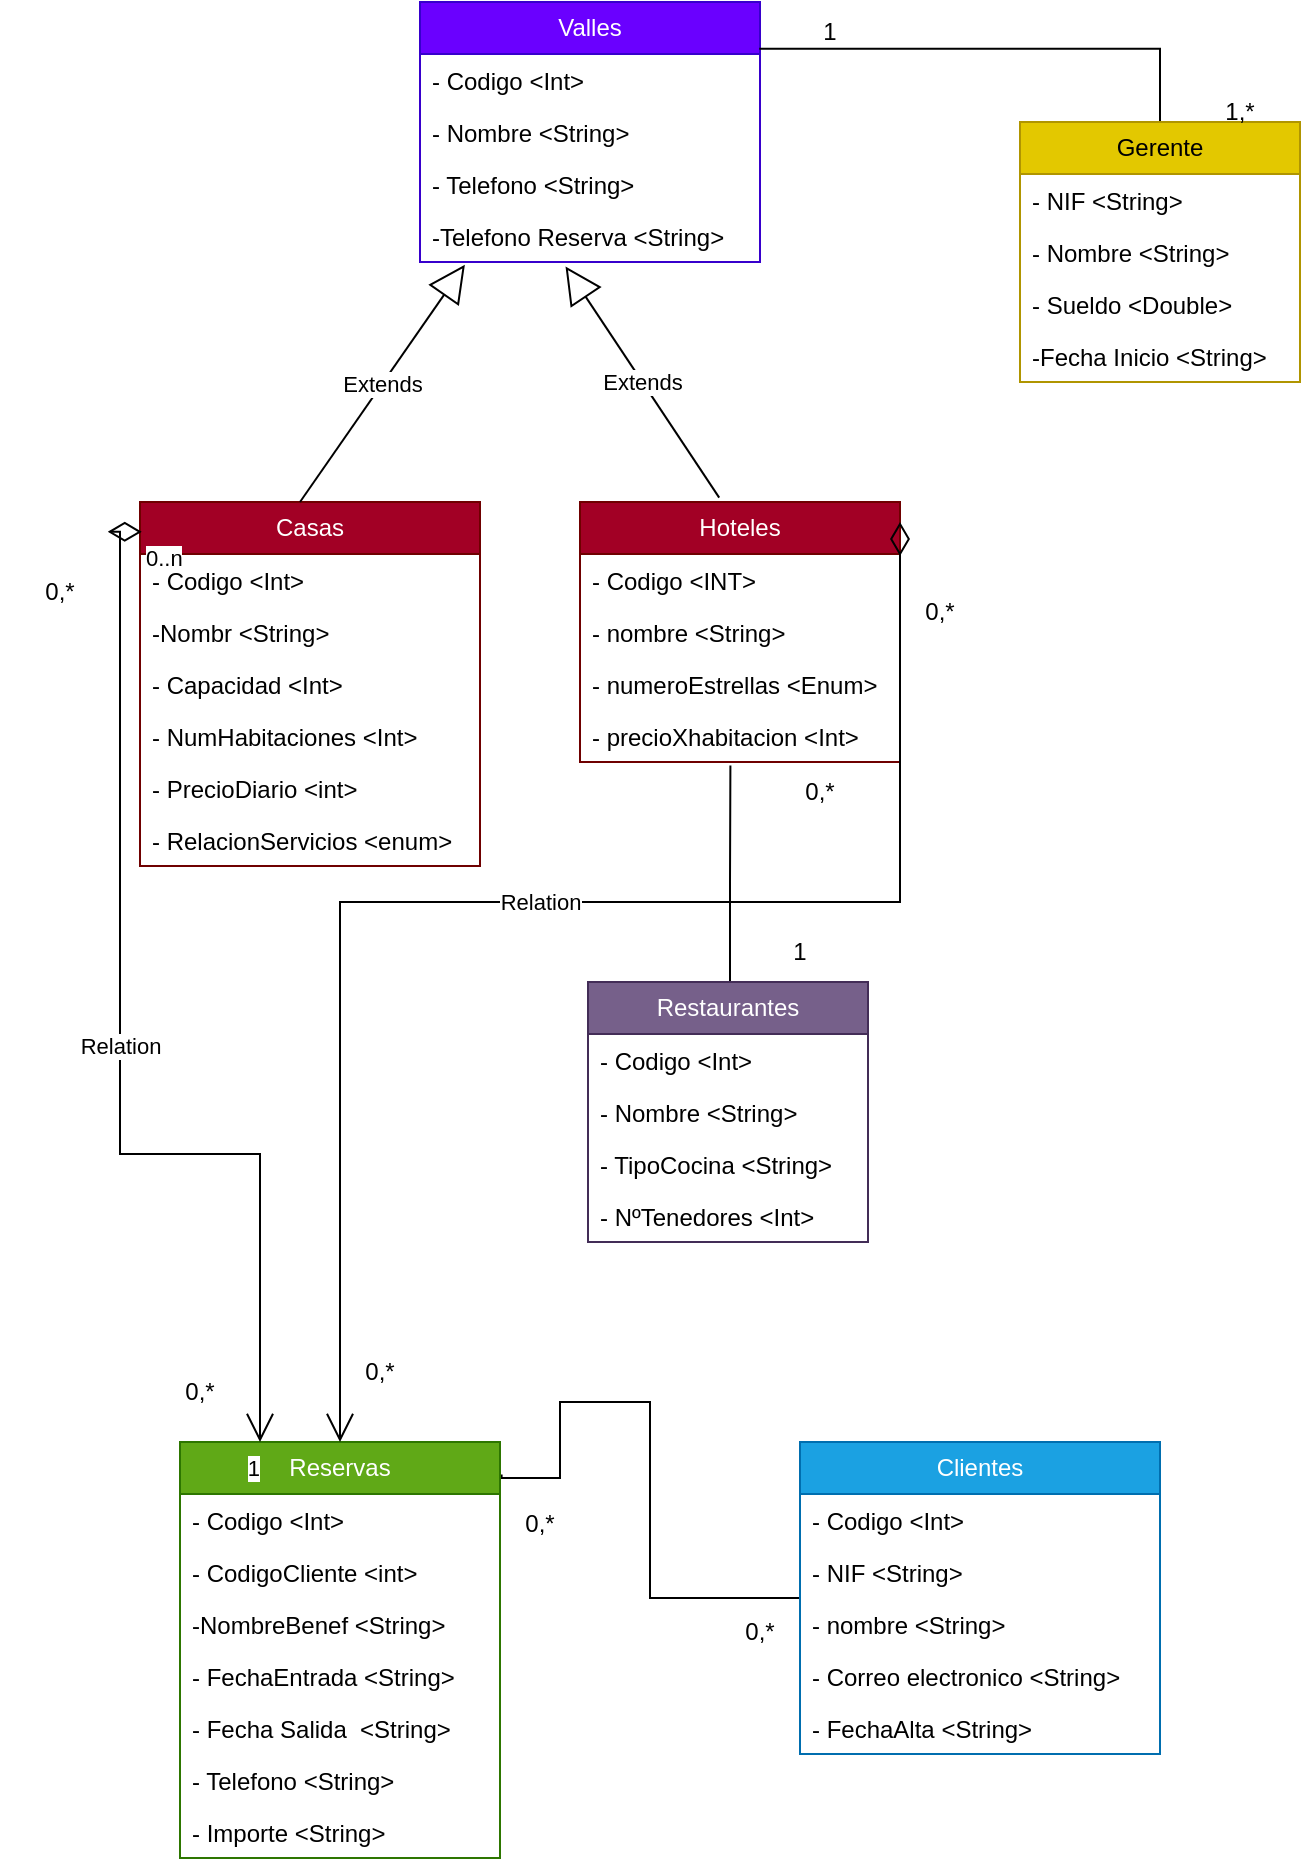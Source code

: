<mxfile version="21.3.2" type="device">
  <diagram name="Página-1" id="BU_xWf7H9QGFefoj0Kg7">
    <mxGraphModel dx="1026" dy="523" grid="1" gridSize="10" guides="1" tooltips="1" connect="1" arrows="1" fold="1" page="1" pageScale="1" pageWidth="827" pageHeight="1169" math="0" shadow="0">
      <root>
        <mxCell id="0" />
        <mxCell id="1" parent="0" />
        <mxCell id="qVpN7wM_KCosdOawsZ5U-1" value="Valles" style="swimlane;fontStyle=0;childLayout=stackLayout;horizontal=1;startSize=26;fillColor=#6a00ff;horizontalStack=0;resizeParent=1;resizeParentMax=0;resizeLast=0;collapsible=1;marginBottom=0;whiteSpace=wrap;html=1;fontColor=#ffffff;strokeColor=#3700CC;" vertex="1" parent="1">
          <mxGeometry x="330" y="110" width="170" height="130" as="geometry" />
        </mxCell>
        <mxCell id="qVpN7wM_KCosdOawsZ5U-2" value="- Codigo &amp;lt;Int&amp;gt;" style="text;strokeColor=none;fillColor=none;align=left;verticalAlign=top;spacingLeft=4;spacingRight=4;overflow=hidden;rotatable=0;points=[[0,0.5],[1,0.5]];portConstraint=eastwest;whiteSpace=wrap;html=1;" vertex="1" parent="qVpN7wM_KCosdOawsZ5U-1">
          <mxGeometry y="26" width="170" height="26" as="geometry" />
        </mxCell>
        <mxCell id="qVpN7wM_KCosdOawsZ5U-3" value="- Nombre &amp;lt;String&amp;gt;" style="text;strokeColor=none;fillColor=none;align=left;verticalAlign=top;spacingLeft=4;spacingRight=4;overflow=hidden;rotatable=0;points=[[0,0.5],[1,0.5]];portConstraint=eastwest;whiteSpace=wrap;html=1;" vertex="1" parent="qVpN7wM_KCosdOawsZ5U-1">
          <mxGeometry y="52" width="170" height="26" as="geometry" />
        </mxCell>
        <mxCell id="qVpN7wM_KCosdOawsZ5U-4" value="- Telefono &amp;lt;String&amp;gt;&lt;br&gt;" style="text;strokeColor=none;fillColor=none;align=left;verticalAlign=top;spacingLeft=4;spacingRight=4;overflow=hidden;rotatable=0;points=[[0,0.5],[1,0.5]];portConstraint=eastwest;whiteSpace=wrap;html=1;" vertex="1" parent="qVpN7wM_KCosdOawsZ5U-1">
          <mxGeometry y="78" width="170" height="26" as="geometry" />
        </mxCell>
        <mxCell id="qVpN7wM_KCosdOawsZ5U-5" value="-Telefono Reserva &amp;lt;String&amp;gt;" style="text;strokeColor=none;fillColor=none;align=left;verticalAlign=top;spacingLeft=4;spacingRight=4;overflow=hidden;rotatable=0;points=[[0,0.5],[1,0.5]];portConstraint=eastwest;whiteSpace=wrap;html=1;" vertex="1" parent="qVpN7wM_KCosdOawsZ5U-1">
          <mxGeometry y="104" width="170" height="26" as="geometry" />
        </mxCell>
        <mxCell id="qVpN7wM_KCosdOawsZ5U-46" style="edgeStyle=orthogonalEdgeStyle;rounded=0;orthogonalLoop=1;jettySize=auto;html=1;entryX=0.998;entryY=-0.1;entryDx=0;entryDy=0;entryPerimeter=0;endArrow=none;endFill=0;" edge="1" parent="1" source="qVpN7wM_KCosdOawsZ5U-6" target="qVpN7wM_KCosdOawsZ5U-2">
          <mxGeometry relative="1" as="geometry" />
        </mxCell>
        <mxCell id="qVpN7wM_KCosdOawsZ5U-6" value="Gerente" style="swimlane;fontStyle=0;childLayout=stackLayout;horizontal=1;startSize=26;fillColor=#e3c800;horizontalStack=0;resizeParent=1;resizeParentMax=0;resizeLast=0;collapsible=1;marginBottom=0;whiteSpace=wrap;html=1;fontColor=#000000;strokeColor=#B09500;" vertex="1" parent="1">
          <mxGeometry x="630" y="170" width="140" height="130" as="geometry" />
        </mxCell>
        <mxCell id="qVpN7wM_KCosdOawsZ5U-7" value="- NIF &amp;lt;String&amp;gt;" style="text;strokeColor=none;fillColor=none;align=left;verticalAlign=top;spacingLeft=4;spacingRight=4;overflow=hidden;rotatable=0;points=[[0,0.5],[1,0.5]];portConstraint=eastwest;whiteSpace=wrap;html=1;" vertex="1" parent="qVpN7wM_KCosdOawsZ5U-6">
          <mxGeometry y="26" width="140" height="26" as="geometry" />
        </mxCell>
        <mxCell id="qVpN7wM_KCosdOawsZ5U-8" value="- Nombre &amp;lt;String&amp;gt;" style="text;strokeColor=none;fillColor=none;align=left;verticalAlign=top;spacingLeft=4;spacingRight=4;overflow=hidden;rotatable=0;points=[[0,0.5],[1,0.5]];portConstraint=eastwest;whiteSpace=wrap;html=1;" vertex="1" parent="qVpN7wM_KCosdOawsZ5U-6">
          <mxGeometry y="52" width="140" height="26" as="geometry" />
        </mxCell>
        <mxCell id="qVpN7wM_KCosdOawsZ5U-9" value="- Sueldo &amp;lt;Double&amp;gt;" style="text;strokeColor=none;fillColor=none;align=left;verticalAlign=top;spacingLeft=4;spacingRight=4;overflow=hidden;rotatable=0;points=[[0,0.5],[1,0.5]];portConstraint=eastwest;whiteSpace=wrap;html=1;" vertex="1" parent="qVpN7wM_KCosdOawsZ5U-6">
          <mxGeometry y="78" width="140" height="26" as="geometry" />
        </mxCell>
        <mxCell id="qVpN7wM_KCosdOawsZ5U-10" value="-Fecha Inicio &amp;lt;String&amp;gt;" style="text;strokeColor=none;fillColor=none;align=left;verticalAlign=top;spacingLeft=4;spacingRight=4;overflow=hidden;rotatable=0;points=[[0,0.5],[1,0.5]];portConstraint=eastwest;whiteSpace=wrap;html=1;" vertex="1" parent="qVpN7wM_KCosdOawsZ5U-6">
          <mxGeometry y="104" width="140" height="26" as="geometry" />
        </mxCell>
        <mxCell id="qVpN7wM_KCosdOawsZ5U-11" value="Hoteles" style="swimlane;fontStyle=0;childLayout=stackLayout;horizontal=1;startSize=26;fillColor=#a20025;horizontalStack=0;resizeParent=1;resizeParentMax=0;resizeLast=0;collapsible=1;marginBottom=0;whiteSpace=wrap;html=1;fontColor=#ffffff;strokeColor=#6F0000;" vertex="1" parent="1">
          <mxGeometry x="410" y="360" width="160" height="130" as="geometry" />
        </mxCell>
        <mxCell id="qVpN7wM_KCosdOawsZ5U-12" value="- Codigo &amp;lt;INT&amp;gt;" style="text;strokeColor=none;fillColor=none;align=left;verticalAlign=top;spacingLeft=4;spacingRight=4;overflow=hidden;rotatable=0;points=[[0,0.5],[1,0.5]];portConstraint=eastwest;whiteSpace=wrap;html=1;" vertex="1" parent="qVpN7wM_KCosdOawsZ5U-11">
          <mxGeometry y="26" width="160" height="26" as="geometry" />
        </mxCell>
        <mxCell id="qVpN7wM_KCosdOawsZ5U-13" value="- nombre &amp;lt;String&amp;gt;" style="text;strokeColor=none;fillColor=none;align=left;verticalAlign=top;spacingLeft=4;spacingRight=4;overflow=hidden;rotatable=0;points=[[0,0.5],[1,0.5]];portConstraint=eastwest;whiteSpace=wrap;html=1;" vertex="1" parent="qVpN7wM_KCosdOawsZ5U-11">
          <mxGeometry y="52" width="160" height="26" as="geometry" />
        </mxCell>
        <mxCell id="qVpN7wM_KCosdOawsZ5U-14" value="- numeroEstrellas &amp;lt;Enum&amp;gt;" style="text;strokeColor=none;fillColor=none;align=left;verticalAlign=top;spacingLeft=4;spacingRight=4;overflow=hidden;rotatable=0;points=[[0,0.5],[1,0.5]];portConstraint=eastwest;whiteSpace=wrap;html=1;" vertex="1" parent="qVpN7wM_KCosdOawsZ5U-11">
          <mxGeometry y="78" width="160" height="26" as="geometry" />
        </mxCell>
        <mxCell id="qVpN7wM_KCosdOawsZ5U-15" value="- precioXhabitacion &amp;lt;Int&amp;gt;" style="text;strokeColor=none;fillColor=none;align=left;verticalAlign=top;spacingLeft=4;spacingRight=4;overflow=hidden;rotatable=0;points=[[0,0.5],[1,0.5]];portConstraint=eastwest;whiteSpace=wrap;html=1;" vertex="1" parent="qVpN7wM_KCosdOawsZ5U-11">
          <mxGeometry y="104" width="160" height="26" as="geometry" />
        </mxCell>
        <mxCell id="qVpN7wM_KCosdOawsZ5U-16" value="Casas" style="swimlane;fontStyle=0;childLayout=stackLayout;horizontal=1;startSize=26;fillColor=#a20025;horizontalStack=0;resizeParent=1;resizeParentMax=0;resizeLast=0;collapsible=1;marginBottom=0;whiteSpace=wrap;html=1;fontColor=#ffffff;strokeColor=#6F0000;" vertex="1" parent="1">
          <mxGeometry x="190" y="360" width="170" height="182" as="geometry" />
        </mxCell>
        <mxCell id="qVpN7wM_KCosdOawsZ5U-44" value="Extends" style="endArrow=block;endSize=16;endFill=0;html=1;rounded=0;entryX=0.132;entryY=1.054;entryDx=0;entryDy=0;entryPerimeter=0;" edge="1" parent="qVpN7wM_KCosdOawsZ5U-16" target="qVpN7wM_KCosdOawsZ5U-5">
          <mxGeometry width="160" relative="1" as="geometry">
            <mxPoint x="80" as="sourcePoint" />
            <mxPoint x="240" as="targetPoint" />
          </mxGeometry>
        </mxCell>
        <mxCell id="qVpN7wM_KCosdOawsZ5U-17" value="- Codigo &amp;lt;Int&amp;gt;" style="text;strokeColor=none;fillColor=none;align=left;verticalAlign=top;spacingLeft=4;spacingRight=4;overflow=hidden;rotatable=0;points=[[0,0.5],[1,0.5]];portConstraint=eastwest;whiteSpace=wrap;html=1;" vertex="1" parent="qVpN7wM_KCosdOawsZ5U-16">
          <mxGeometry y="26" width="170" height="26" as="geometry" />
        </mxCell>
        <mxCell id="qVpN7wM_KCosdOawsZ5U-18" value="-Nombr &amp;lt;String&amp;gt;" style="text;strokeColor=none;fillColor=none;align=left;verticalAlign=top;spacingLeft=4;spacingRight=4;overflow=hidden;rotatable=0;points=[[0,0.5],[1,0.5]];portConstraint=eastwest;whiteSpace=wrap;html=1;" vertex="1" parent="qVpN7wM_KCosdOawsZ5U-16">
          <mxGeometry y="52" width="170" height="26" as="geometry" />
        </mxCell>
        <mxCell id="qVpN7wM_KCosdOawsZ5U-19" value="- Capacidad &amp;lt;Int&amp;gt;" style="text;strokeColor=none;fillColor=none;align=left;verticalAlign=top;spacingLeft=4;spacingRight=4;overflow=hidden;rotatable=0;points=[[0,0.5],[1,0.5]];portConstraint=eastwest;whiteSpace=wrap;html=1;" vertex="1" parent="qVpN7wM_KCosdOawsZ5U-16">
          <mxGeometry y="78" width="170" height="26" as="geometry" />
        </mxCell>
        <mxCell id="qVpN7wM_KCosdOawsZ5U-20" value="- NumHabitaciones &amp;lt;Int&amp;gt;" style="text;strokeColor=none;fillColor=none;align=left;verticalAlign=top;spacingLeft=4;spacingRight=4;overflow=hidden;rotatable=0;points=[[0,0.5],[1,0.5]];portConstraint=eastwest;whiteSpace=wrap;html=1;" vertex="1" parent="qVpN7wM_KCosdOawsZ5U-16">
          <mxGeometry y="104" width="170" height="26" as="geometry" />
        </mxCell>
        <mxCell id="qVpN7wM_KCosdOawsZ5U-21" value="- PrecioDiario &amp;lt;int&amp;gt;" style="text;strokeColor=none;fillColor=none;align=left;verticalAlign=top;spacingLeft=4;spacingRight=4;overflow=hidden;rotatable=0;points=[[0,0.5],[1,0.5]];portConstraint=eastwest;whiteSpace=wrap;html=1;" vertex="1" parent="qVpN7wM_KCosdOawsZ5U-16">
          <mxGeometry y="130" width="170" height="26" as="geometry" />
        </mxCell>
        <mxCell id="qVpN7wM_KCosdOawsZ5U-22" value="- RelacionServicios &amp;lt;enum&amp;gt;" style="text;strokeColor=none;fillColor=none;align=left;verticalAlign=top;spacingLeft=4;spacingRight=4;overflow=hidden;rotatable=0;points=[[0,0.5],[1,0.5]];portConstraint=eastwest;whiteSpace=wrap;html=1;" vertex="1" parent="qVpN7wM_KCosdOawsZ5U-16">
          <mxGeometry y="156" width="170" height="26" as="geometry" />
        </mxCell>
        <mxCell id="qVpN7wM_KCosdOawsZ5U-50" style="edgeStyle=orthogonalEdgeStyle;rounded=0;orthogonalLoop=1;jettySize=auto;html=1;entryX=0.47;entryY=1.069;entryDx=0;entryDy=0;entryPerimeter=0;endArrow=none;endFill=0;" edge="1" parent="1" source="qVpN7wM_KCosdOawsZ5U-23" target="qVpN7wM_KCosdOawsZ5U-15">
          <mxGeometry relative="1" as="geometry">
            <Array as="points">
              <mxPoint x="485" y="550" />
              <mxPoint x="485" y="550" />
            </Array>
          </mxGeometry>
        </mxCell>
        <mxCell id="qVpN7wM_KCosdOawsZ5U-23" value="Restaurantes" style="swimlane;fontStyle=0;childLayout=stackLayout;horizontal=1;startSize=26;fillColor=#76608a;horizontalStack=0;resizeParent=1;resizeParentMax=0;resizeLast=0;collapsible=1;marginBottom=0;whiteSpace=wrap;html=1;fontColor=#ffffff;strokeColor=#432D57;" vertex="1" parent="1">
          <mxGeometry x="414" y="600" width="140" height="130" as="geometry" />
        </mxCell>
        <mxCell id="qVpN7wM_KCosdOawsZ5U-24" value="- Codigo &amp;lt;Int&amp;gt;" style="text;strokeColor=none;fillColor=none;align=left;verticalAlign=top;spacingLeft=4;spacingRight=4;overflow=hidden;rotatable=0;points=[[0,0.5],[1,0.5]];portConstraint=eastwest;whiteSpace=wrap;html=1;" vertex="1" parent="qVpN7wM_KCosdOawsZ5U-23">
          <mxGeometry y="26" width="140" height="26" as="geometry" />
        </mxCell>
        <mxCell id="qVpN7wM_KCosdOawsZ5U-25" value="- Nombre &amp;lt;String&amp;gt;" style="text;strokeColor=none;fillColor=none;align=left;verticalAlign=top;spacingLeft=4;spacingRight=4;overflow=hidden;rotatable=0;points=[[0,0.5],[1,0.5]];portConstraint=eastwest;whiteSpace=wrap;html=1;" vertex="1" parent="qVpN7wM_KCosdOawsZ5U-23">
          <mxGeometry y="52" width="140" height="26" as="geometry" />
        </mxCell>
        <mxCell id="qVpN7wM_KCosdOawsZ5U-26" value="- TipoCocina &amp;lt;String&amp;gt;&lt;br&gt;" style="text;strokeColor=none;fillColor=none;align=left;verticalAlign=top;spacingLeft=4;spacingRight=4;overflow=hidden;rotatable=0;points=[[0,0.5],[1,0.5]];portConstraint=eastwest;whiteSpace=wrap;html=1;" vertex="1" parent="qVpN7wM_KCosdOawsZ5U-23">
          <mxGeometry y="78" width="140" height="26" as="geometry" />
        </mxCell>
        <mxCell id="qVpN7wM_KCosdOawsZ5U-27" value="- NºTenedores &amp;lt;Int&amp;gt;" style="text;strokeColor=none;fillColor=none;align=left;verticalAlign=top;spacingLeft=4;spacingRight=4;overflow=hidden;rotatable=0;points=[[0,0.5],[1,0.5]];portConstraint=eastwest;whiteSpace=wrap;html=1;" vertex="1" parent="qVpN7wM_KCosdOawsZ5U-23">
          <mxGeometry y="104" width="140" height="26" as="geometry" />
        </mxCell>
        <mxCell id="qVpN7wM_KCosdOawsZ5U-52" style="edgeStyle=orthogonalEdgeStyle;rounded=0;orthogonalLoop=1;jettySize=auto;html=1;endArrow=none;endFill=0;entryX=1.005;entryY=0.078;entryDx=0;entryDy=0;entryPerimeter=0;" edge="1" parent="1" source="qVpN7wM_KCosdOawsZ5U-28" target="qVpN7wM_KCosdOawsZ5U-35">
          <mxGeometry relative="1" as="geometry">
            <mxPoint x="150" y="820" as="targetPoint" />
            <Array as="points">
              <mxPoint x="445" y="908" />
              <mxPoint x="445" y="810" />
              <mxPoint x="400" y="810" />
              <mxPoint x="400" y="848" />
              <mxPoint x="371" y="848" />
            </Array>
          </mxGeometry>
        </mxCell>
        <mxCell id="qVpN7wM_KCosdOawsZ5U-28" value="Clientes" style="swimlane;fontStyle=0;childLayout=stackLayout;horizontal=1;startSize=26;fillColor=#1ba1e2;horizontalStack=0;resizeParent=1;resizeParentMax=0;resizeLast=0;collapsible=1;marginBottom=0;whiteSpace=wrap;html=1;fontColor=#ffffff;strokeColor=#006EAF;" vertex="1" parent="1">
          <mxGeometry x="520" y="830" width="180" height="156" as="geometry" />
        </mxCell>
        <mxCell id="qVpN7wM_KCosdOawsZ5U-29" value="- Codigo &amp;lt;Int&amp;gt;" style="text;strokeColor=none;fillColor=none;align=left;verticalAlign=top;spacingLeft=4;spacingRight=4;overflow=hidden;rotatable=0;points=[[0,0.5],[1,0.5]];portConstraint=eastwest;whiteSpace=wrap;html=1;" vertex="1" parent="qVpN7wM_KCosdOawsZ5U-28">
          <mxGeometry y="26" width="180" height="26" as="geometry" />
        </mxCell>
        <mxCell id="qVpN7wM_KCosdOawsZ5U-30" value="- NIF &amp;lt;String&amp;gt;" style="text;strokeColor=none;fillColor=none;align=left;verticalAlign=top;spacingLeft=4;spacingRight=4;overflow=hidden;rotatable=0;points=[[0,0.5],[1,0.5]];portConstraint=eastwest;whiteSpace=wrap;html=1;" vertex="1" parent="qVpN7wM_KCosdOawsZ5U-28">
          <mxGeometry y="52" width="180" height="26" as="geometry" />
        </mxCell>
        <mxCell id="qVpN7wM_KCosdOawsZ5U-31" value="- nombre &amp;lt;String&amp;gt;" style="text;strokeColor=none;fillColor=none;align=left;verticalAlign=top;spacingLeft=4;spacingRight=4;overflow=hidden;rotatable=0;points=[[0,0.5],[1,0.5]];portConstraint=eastwest;whiteSpace=wrap;html=1;" vertex="1" parent="qVpN7wM_KCosdOawsZ5U-28">
          <mxGeometry y="78" width="180" height="26" as="geometry" />
        </mxCell>
        <mxCell id="qVpN7wM_KCosdOawsZ5U-32" value="- Correo electronico &amp;lt;String&amp;gt;" style="text;strokeColor=none;fillColor=none;align=left;verticalAlign=top;spacingLeft=4;spacingRight=4;overflow=hidden;rotatable=0;points=[[0,0.5],[1,0.5]];portConstraint=eastwest;whiteSpace=wrap;html=1;" vertex="1" parent="qVpN7wM_KCosdOawsZ5U-28">
          <mxGeometry y="104" width="180" height="26" as="geometry" />
        </mxCell>
        <mxCell id="qVpN7wM_KCosdOawsZ5U-33" value="- FechaAlta &amp;lt;String&amp;gt;" style="text;strokeColor=none;fillColor=none;align=left;verticalAlign=top;spacingLeft=4;spacingRight=4;overflow=hidden;rotatable=0;points=[[0,0.5],[1,0.5]];portConstraint=eastwest;whiteSpace=wrap;html=1;" vertex="1" parent="qVpN7wM_KCosdOawsZ5U-28">
          <mxGeometry y="130" width="180" height="26" as="geometry" />
        </mxCell>
        <mxCell id="qVpN7wM_KCosdOawsZ5U-35" value="Reservas" style="swimlane;fontStyle=0;childLayout=stackLayout;horizontal=1;startSize=26;fillColor=#60a917;horizontalStack=0;resizeParent=1;resizeParentMax=0;resizeLast=0;collapsible=1;marginBottom=0;whiteSpace=wrap;html=1;fontColor=#ffffff;strokeColor=#2D7600;" vertex="1" parent="1">
          <mxGeometry x="210" y="830" width="160" height="208" as="geometry" />
        </mxCell>
        <mxCell id="qVpN7wM_KCosdOawsZ5U-36" value="- Codigo &amp;lt;Int&amp;gt;" style="text;strokeColor=none;fillColor=none;align=left;verticalAlign=top;spacingLeft=4;spacingRight=4;overflow=hidden;rotatable=0;points=[[0,0.5],[1,0.5]];portConstraint=eastwest;whiteSpace=wrap;html=1;" vertex="1" parent="qVpN7wM_KCosdOawsZ5U-35">
          <mxGeometry y="26" width="160" height="26" as="geometry" />
        </mxCell>
        <mxCell id="qVpN7wM_KCosdOawsZ5U-37" value="- CodigoCliente &amp;lt;int&amp;gt;&lt;br&gt;" style="text;strokeColor=none;fillColor=none;align=left;verticalAlign=top;spacingLeft=4;spacingRight=4;overflow=hidden;rotatable=0;points=[[0,0.5],[1,0.5]];portConstraint=eastwest;whiteSpace=wrap;html=1;" vertex="1" parent="qVpN7wM_KCosdOawsZ5U-35">
          <mxGeometry y="52" width="160" height="26" as="geometry" />
        </mxCell>
        <mxCell id="qVpN7wM_KCosdOawsZ5U-38" value="-NombreBenef &amp;lt;String&amp;gt;" style="text;strokeColor=none;fillColor=none;align=left;verticalAlign=top;spacingLeft=4;spacingRight=4;overflow=hidden;rotatable=0;points=[[0,0.5],[1,0.5]];portConstraint=eastwest;whiteSpace=wrap;html=1;" vertex="1" parent="qVpN7wM_KCosdOawsZ5U-35">
          <mxGeometry y="78" width="160" height="26" as="geometry" />
        </mxCell>
        <mxCell id="qVpN7wM_KCosdOawsZ5U-39" value="- FechaEntrada &amp;lt;String&amp;gt;" style="text;strokeColor=none;fillColor=none;align=left;verticalAlign=top;spacingLeft=4;spacingRight=4;overflow=hidden;rotatable=0;points=[[0,0.5],[1,0.5]];portConstraint=eastwest;whiteSpace=wrap;html=1;" vertex="1" parent="qVpN7wM_KCosdOawsZ5U-35">
          <mxGeometry y="104" width="160" height="26" as="geometry" />
        </mxCell>
        <mxCell id="qVpN7wM_KCosdOawsZ5U-40" value="- Fecha Salida&amp;nbsp; &amp;lt;String&amp;gt;" style="text;strokeColor=none;fillColor=none;align=left;verticalAlign=top;spacingLeft=4;spacingRight=4;overflow=hidden;rotatable=0;points=[[0,0.5],[1,0.5]];portConstraint=eastwest;whiteSpace=wrap;html=1;" vertex="1" parent="qVpN7wM_KCosdOawsZ5U-35">
          <mxGeometry y="130" width="160" height="26" as="geometry" />
        </mxCell>
        <mxCell id="qVpN7wM_KCosdOawsZ5U-41" value="- Telefono &amp;lt;String&amp;gt;" style="text;strokeColor=none;fillColor=none;align=left;verticalAlign=top;spacingLeft=4;spacingRight=4;overflow=hidden;rotatable=0;points=[[0,0.5],[1,0.5]];portConstraint=eastwest;whiteSpace=wrap;html=1;" vertex="1" parent="qVpN7wM_KCosdOawsZ5U-35">
          <mxGeometry y="156" width="160" height="26" as="geometry" />
        </mxCell>
        <mxCell id="qVpN7wM_KCosdOawsZ5U-42" value="- Importe &amp;lt;String&amp;gt;" style="text;strokeColor=none;fillColor=none;align=left;verticalAlign=top;spacingLeft=4;spacingRight=4;overflow=hidden;rotatable=0;points=[[0,0.5],[1,0.5]];portConstraint=eastwest;whiteSpace=wrap;html=1;" vertex="1" parent="qVpN7wM_KCosdOawsZ5U-35">
          <mxGeometry y="182" width="160" height="26" as="geometry" />
        </mxCell>
        <mxCell id="qVpN7wM_KCosdOawsZ5U-43" value="Extends" style="endArrow=block;endSize=16;endFill=0;html=1;rounded=0;exitX=0.435;exitY=-0.017;exitDx=0;exitDy=0;exitPerimeter=0;entryX=0.428;entryY=1.085;entryDx=0;entryDy=0;entryPerimeter=0;" edge="1" parent="1" source="qVpN7wM_KCosdOawsZ5U-11" target="qVpN7wM_KCosdOawsZ5U-5">
          <mxGeometry width="160" relative="1" as="geometry">
            <mxPoint x="380" y="320" as="sourcePoint" />
            <mxPoint x="540" y="320" as="targetPoint" />
          </mxGeometry>
        </mxCell>
        <mxCell id="qVpN7wM_KCosdOawsZ5U-53" value="Relation" style="endArrow=open;html=1;endSize=12;startArrow=diamondThin;startSize=14;startFill=0;edgeStyle=orthogonalEdgeStyle;rounded=0;" edge="1" parent="1" target="qVpN7wM_KCosdOawsZ5U-35">
          <mxGeometry relative="1" as="geometry">
            <mxPoint x="570" y="370" as="sourcePoint" />
            <mxPoint x="730" y="370" as="targetPoint" />
            <Array as="points">
              <mxPoint x="570" y="560" />
              <mxPoint x="290" y="560" />
            </Array>
          </mxGeometry>
        </mxCell>
        <mxCell id="qVpN7wM_KCosdOawsZ5U-56" value="1" style="text;html=1;strokeColor=none;fillColor=none;align=center;verticalAlign=middle;whiteSpace=wrap;rounded=0;" vertex="1" parent="1">
          <mxGeometry x="510" y="110" width="50" height="30" as="geometry" />
        </mxCell>
        <mxCell id="qVpN7wM_KCosdOawsZ5U-57" value="1,*" style="text;html=1;strokeColor=none;fillColor=none;align=center;verticalAlign=middle;whiteSpace=wrap;rounded=0;" vertex="1" parent="1">
          <mxGeometry x="710" y="150" width="60" height="30" as="geometry" />
        </mxCell>
        <mxCell id="qVpN7wM_KCosdOawsZ5U-60" value="1" style="text;html=1;strokeColor=none;fillColor=none;align=center;verticalAlign=middle;whiteSpace=wrap;rounded=0;" vertex="1" parent="1">
          <mxGeometry x="490" y="570" width="60" height="30" as="geometry" />
        </mxCell>
        <mxCell id="qVpN7wM_KCosdOawsZ5U-61" value="0,*" style="text;html=1;strokeColor=none;fillColor=none;align=center;verticalAlign=middle;whiteSpace=wrap;rounded=0;" vertex="1" parent="1">
          <mxGeometry x="500" y="490" width="60" height="30" as="geometry" />
        </mxCell>
        <mxCell id="qVpN7wM_KCosdOawsZ5U-62" value="0,*" style="text;html=1;strokeColor=none;fillColor=none;align=center;verticalAlign=middle;whiteSpace=wrap;rounded=0;" vertex="1" parent="1">
          <mxGeometry x="560" y="400" width="60" height="30" as="geometry" />
        </mxCell>
        <mxCell id="qVpN7wM_KCosdOawsZ5U-63" value="0,*" style="text;html=1;strokeColor=none;fillColor=none;align=center;verticalAlign=middle;whiteSpace=wrap;rounded=0;" vertex="1" parent="1">
          <mxGeometry x="280" y="780" width="60" height="30" as="geometry" />
        </mxCell>
        <mxCell id="qVpN7wM_KCosdOawsZ5U-66" value="0,*" style="text;html=1;strokeColor=none;fillColor=none;align=center;verticalAlign=middle;whiteSpace=wrap;rounded=0;" vertex="1" parent="1">
          <mxGeometry x="360" y="856" width="60" height="30" as="geometry" />
        </mxCell>
        <mxCell id="qVpN7wM_KCosdOawsZ5U-68" value="Relation" style="endArrow=open;html=1;endSize=12;startArrow=diamondThin;startSize=14;startFill=0;edgeStyle=orthogonalEdgeStyle;rounded=0;exitX=0.005;exitY=0.082;exitDx=0;exitDy=0;exitPerimeter=0;entryX=0.25;entryY=0;entryDx=0;entryDy=0;" edge="1" parent="1" source="qVpN7wM_KCosdOawsZ5U-16" target="qVpN7wM_KCosdOawsZ5U-35">
          <mxGeometry relative="1" as="geometry">
            <mxPoint x="40" y="450" as="sourcePoint" />
            <mxPoint x="200" y="450" as="targetPoint" />
          </mxGeometry>
        </mxCell>
        <mxCell id="qVpN7wM_KCosdOawsZ5U-69" value="0..n" style="edgeLabel;resizable=0;html=1;align=left;verticalAlign=top;" connectable="0" vertex="1" parent="qVpN7wM_KCosdOawsZ5U-68">
          <mxGeometry x="-1" relative="1" as="geometry" />
        </mxCell>
        <mxCell id="qVpN7wM_KCosdOawsZ5U-70" value="1" style="edgeLabel;resizable=0;html=1;align=right;verticalAlign=top;" connectable="0" vertex="1" parent="qVpN7wM_KCosdOawsZ5U-68">
          <mxGeometry x="1" relative="1" as="geometry" />
        </mxCell>
        <mxCell id="qVpN7wM_KCosdOawsZ5U-71" value="0,*" style="text;html=1;strokeColor=none;fillColor=none;align=center;verticalAlign=middle;whiteSpace=wrap;rounded=0;" vertex="1" parent="1">
          <mxGeometry x="120" y="390" width="60" height="30" as="geometry" />
        </mxCell>
        <mxCell id="qVpN7wM_KCosdOawsZ5U-72" value="0,*" style="text;html=1;strokeColor=none;fillColor=none;align=center;verticalAlign=middle;whiteSpace=wrap;rounded=0;" vertex="1" parent="1">
          <mxGeometry x="190" y="790" width="60" height="30" as="geometry" />
        </mxCell>
        <mxCell id="qVpN7wM_KCosdOawsZ5U-73" value="0,*" style="text;html=1;strokeColor=none;fillColor=none;align=center;verticalAlign=middle;whiteSpace=wrap;rounded=0;" vertex="1" parent="1">
          <mxGeometry x="470" y="910" width="60" height="30" as="geometry" />
        </mxCell>
      </root>
    </mxGraphModel>
  </diagram>
</mxfile>
